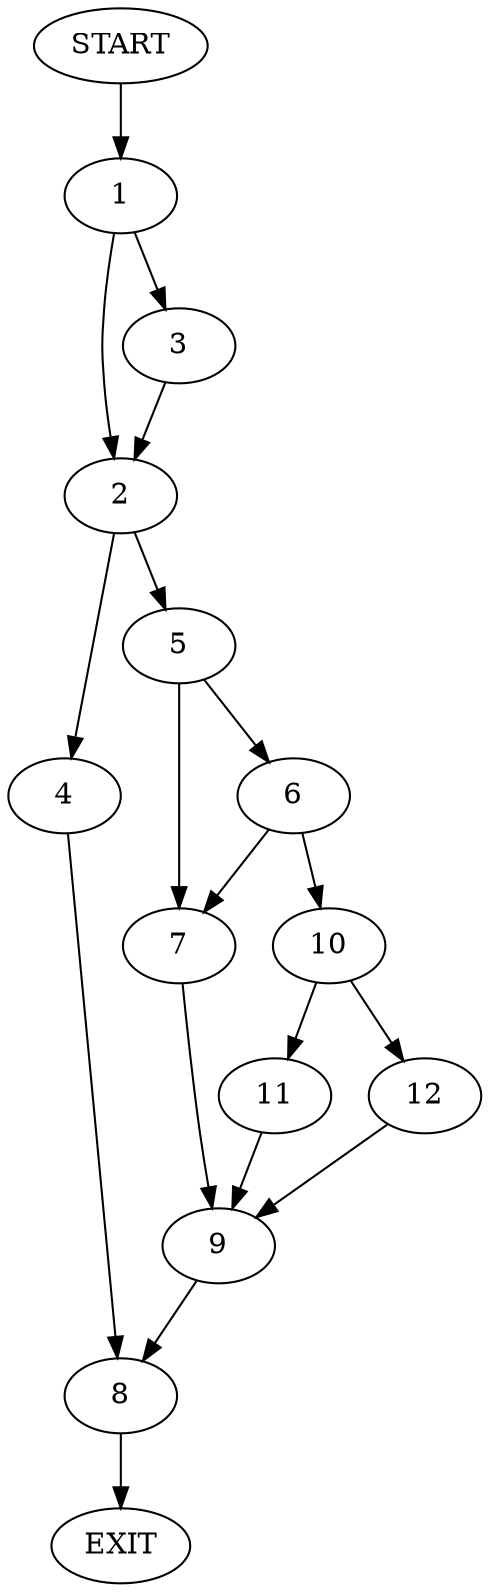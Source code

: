 digraph {
0 [label="START"]
13 [label="EXIT"]
0 -> 1
1 -> 2
1 -> 3
3 -> 2
2 -> 4
2 -> 5
5 -> 6
5 -> 7
4 -> 8
7 -> 9
6 -> 10
6 -> 7
10 -> 11
10 -> 12
9 -> 8
12 -> 9
11 -> 9
8 -> 13
}
